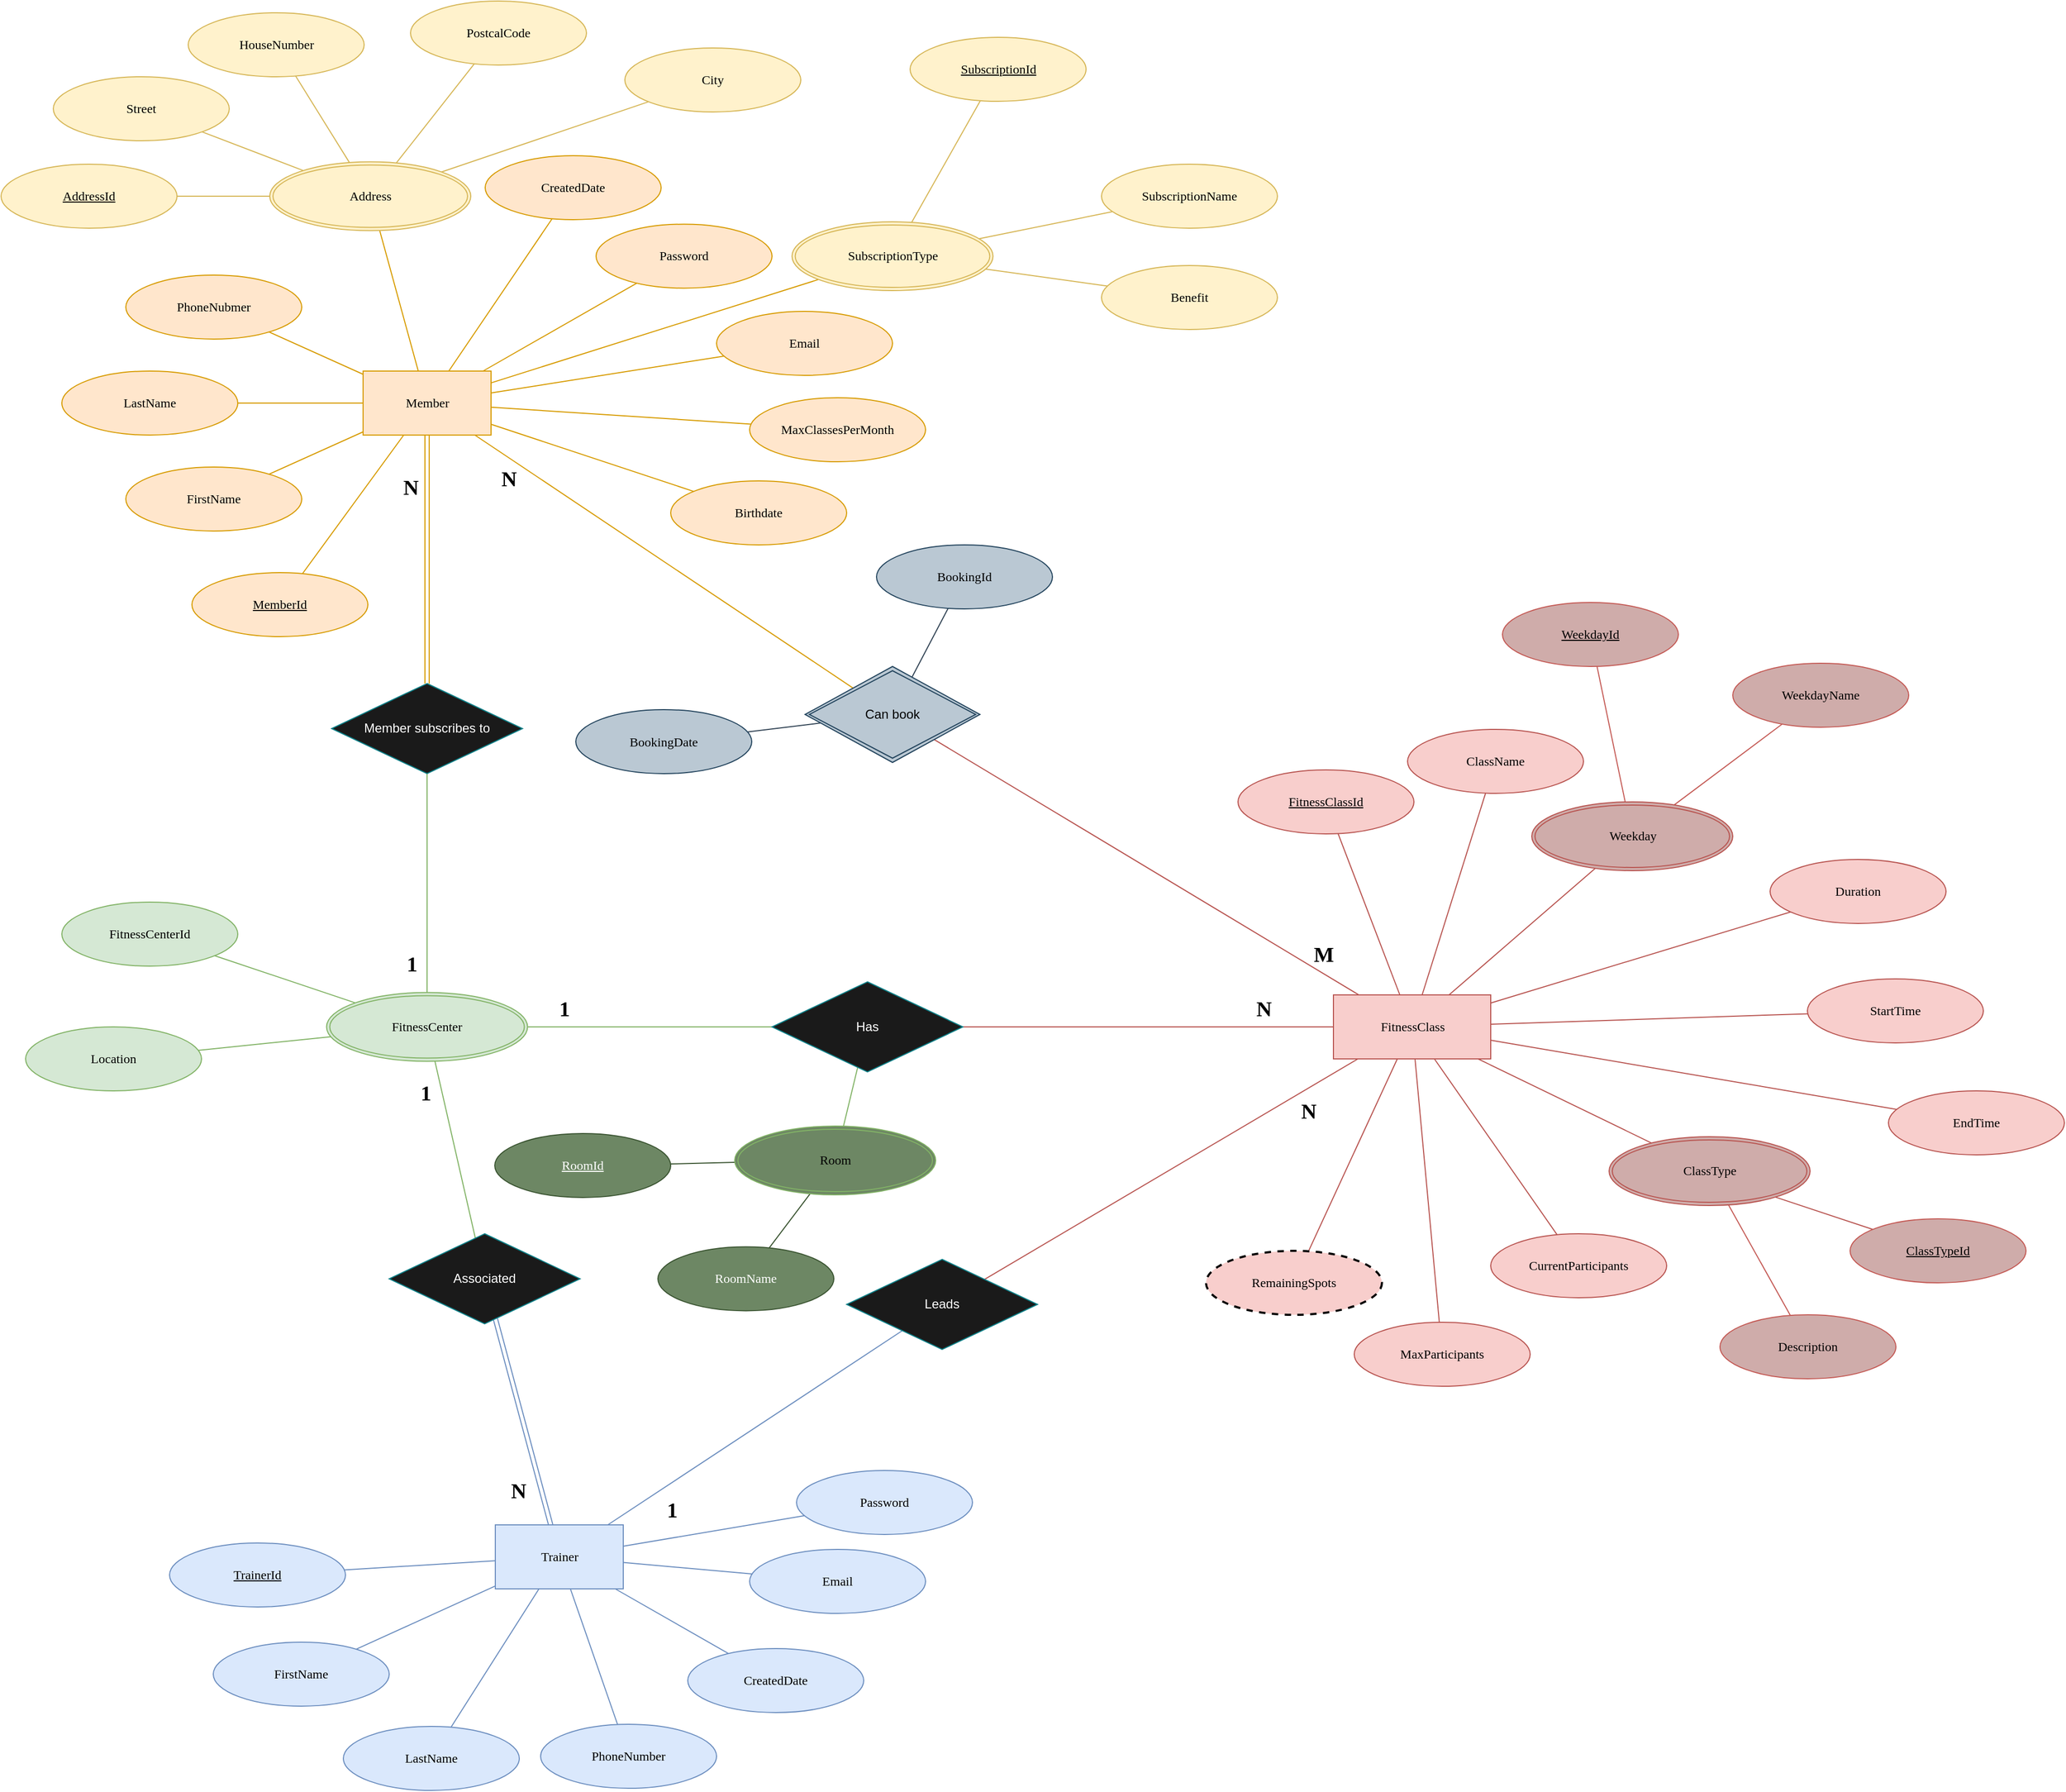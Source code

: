 <mxfile version="24.8.6">
  <diagram id="R2lEEEUBdFMjLlhIrx00" name="Page-1">
    <mxGraphModel dx="1834" dy="1146" grid="0" gridSize="10" guides="1" tooltips="1" connect="1" arrows="1" fold="1" page="0" pageScale="1" pageWidth="850" pageHeight="1100" math="0" shadow="0" extFonts="Permanent Marker^https://fonts.googleapis.com/css?family=Permanent+Marker">
      <root>
        <mxCell id="0" />
        <mxCell id="1" parent="0" />
        <mxCell id="G0pl_QO3Hfvkbfspibtp-177" style="edgeStyle=none;rounded=0;hachureGap=4;orthogonalLoop=1;jettySize=auto;html=1;fontFamily=Verdana;endArrow=none;endFill=0;fillColor=#f8cecc;strokeColor=#b85450;" parent="1" source="G0pl_QO3Hfvkbfspibtp-250" target="G0pl_QO3Hfvkbfspibtp-259" edge="1">
          <mxGeometry relative="1" as="geometry">
            <mxPoint x="794.205" y="553.787" as="sourcePoint" />
            <mxPoint x="1201.2" y="795" as="targetPoint" />
          </mxGeometry>
        </mxCell>
        <mxCell id="G0pl_QO3Hfvkbfspibtp-3" value="Member" style="rounded=0;whiteSpace=wrap;html=1;fillColor=#ffe6cc;strokeColor=#d79b00;fontFamily=Verdana;" parent="1" vertex="1">
          <mxGeometry x="272.5" y="210" width="120" height="60" as="geometry" />
        </mxCell>
        <mxCell id="G0pl_QO3Hfvkbfspibtp-19" style="rounded=0;orthogonalLoop=1;jettySize=auto;html=1;endArrow=none;endFill=0;fillColor=#ffe6cc;strokeColor=#d79b00;fontFamily=Verdana;" parent="1" source="G0pl_QO3Hfvkbfspibtp-4" target="G0pl_QO3Hfvkbfspibtp-3" edge="1">
          <mxGeometry relative="1" as="geometry" />
        </mxCell>
        <mxCell id="G0pl_QO3Hfvkbfspibtp-4" value="PhoneNubmer" style="ellipse;whiteSpace=wrap;html=1;rounded=0;fillColor=#ffe6cc;strokeColor=#d79b00;fontFamily=Verdana;" parent="1" vertex="1">
          <mxGeometry x="50" y="120" width="165" height="60" as="geometry" />
        </mxCell>
        <mxCell id="G0pl_QO3Hfvkbfspibtp-18" style="rounded=0;orthogonalLoop=1;jettySize=auto;html=1;endArrow=none;endFill=0;fillColor=#ffe6cc;strokeColor=#d79b00;fontFamily=Verdana;" parent="1" source="G0pl_QO3Hfvkbfspibtp-5" target="G0pl_QO3Hfvkbfspibtp-3" edge="1">
          <mxGeometry relative="1" as="geometry" />
        </mxCell>
        <mxCell id="G0pl_QO3Hfvkbfspibtp-5" value="&lt;div&gt;Email&lt;/div&gt;" style="ellipse;whiteSpace=wrap;html=1;rounded=0;fillColor=#ffe6cc;strokeColor=#d79b00;fontFamily=Verdana;" parent="1" vertex="1">
          <mxGeometry x="604" y="154" width="165" height="60" as="geometry" />
        </mxCell>
        <mxCell id="G0pl_QO3Hfvkbfspibtp-13" style="rounded=0;orthogonalLoop=1;jettySize=auto;html=1;endArrow=none;endFill=0;fillColor=#ffe6cc;strokeColor=#d79b00;fontFamily=Verdana;" parent="1" source="G0pl_QO3Hfvkbfspibtp-6" target="G0pl_QO3Hfvkbfspibtp-3" edge="1">
          <mxGeometry relative="1" as="geometry" />
        </mxCell>
        <mxCell id="G0pl_QO3Hfvkbfspibtp-6" value="FirstName" style="ellipse;whiteSpace=wrap;html=1;rounded=0;fillColor=#ffe6cc;strokeColor=#d79b00;fontFamily=Verdana;" parent="1" vertex="1">
          <mxGeometry x="50" y="300" width="165" height="60" as="geometry" />
        </mxCell>
        <mxCell id="G0pl_QO3Hfvkbfspibtp-20" style="rounded=0;orthogonalLoop=1;jettySize=auto;html=1;endArrow=none;endFill=0;fillColor=#ffe6cc;strokeColor=#d79b00;fontFamily=Verdana;" parent="1" source="G0pl_QO3Hfvkbfspibtp-7" target="G0pl_QO3Hfvkbfspibtp-3" edge="1">
          <mxGeometry relative="1" as="geometry" />
        </mxCell>
        <mxCell id="G0pl_QO3Hfvkbfspibtp-7" value="LastName" style="ellipse;whiteSpace=wrap;html=1;rounded=0;fillColor=#ffe6cc;strokeColor=#d79b00;fontFamily=Verdana;" parent="1" vertex="1">
          <mxGeometry x="-10" y="210" width="165" height="60" as="geometry" />
        </mxCell>
        <mxCell id="G0pl_QO3Hfvkbfspibtp-15" style="rounded=0;orthogonalLoop=1;jettySize=auto;html=1;endArrow=none;endFill=0;fillColor=#ffe6cc;strokeColor=#d79b00;fontFamily=Verdana;" parent="1" source="G0pl_QO3Hfvkbfspibtp-8" target="G0pl_QO3Hfvkbfspibtp-3" edge="1">
          <mxGeometry relative="1" as="geometry" />
        </mxCell>
        <mxCell id="G0pl_QO3Hfvkbfspibtp-8" value="Birthdate" style="ellipse;whiteSpace=wrap;html=1;rounded=0;fillColor=#ffe6cc;strokeColor=#d79b00;fontFamily=Verdana;" parent="1" vertex="1">
          <mxGeometry x="561" y="313" width="165" height="60" as="geometry" />
        </mxCell>
        <mxCell id="G0pl_QO3Hfvkbfspibtp-16" style="rounded=0;orthogonalLoop=1;jettySize=auto;html=1;endArrow=none;endFill=0;fillColor=#ffe6cc;strokeColor=#d79b00;fontFamily=Verdana;" parent="1" source="G0pl_QO3Hfvkbfspibtp-271" target="G0pl_QO3Hfvkbfspibtp-3" edge="1">
          <mxGeometry relative="1" as="geometry">
            <mxPoint x="288.33" y="75.865" as="sourcePoint" />
          </mxGeometry>
        </mxCell>
        <mxCell id="G0pl_QO3Hfvkbfspibtp-17" style="rounded=0;orthogonalLoop=1;jettySize=auto;html=1;endArrow=none;endFill=0;fillColor=#ffe6cc;strokeColor=#d79b00;fontFamily=Verdana;" parent="1" source="G0pl_QO3Hfvkbfspibtp-10" target="G0pl_QO3Hfvkbfspibtp-3" edge="1">
          <mxGeometry relative="1" as="geometry" />
        </mxCell>
        <mxCell id="G0pl_QO3Hfvkbfspibtp-10" value="CreatedDate" style="ellipse;whiteSpace=wrap;html=1;rounded=0;fillColor=#ffe6cc;strokeColor=#d79b00;fontFamily=Verdana;" parent="1" vertex="1">
          <mxGeometry x="387" y="8" width="165" height="60" as="geometry" />
        </mxCell>
        <mxCell id="G0pl_QO3Hfvkbfspibtp-14" style="rounded=0;orthogonalLoop=1;jettySize=auto;html=1;endArrow=none;endFill=0;fillColor=#ffe6cc;strokeColor=#d79b00;fontFamily=Verdana;" parent="1" source="G0pl_QO3Hfvkbfspibtp-269" target="G0pl_QO3Hfvkbfspibtp-3" edge="1">
          <mxGeometry relative="1" as="geometry">
            <mxPoint x="699.319" y="122.716" as="sourcePoint" />
          </mxGeometry>
        </mxCell>
        <mxCell id="G0pl_QO3Hfvkbfspibtp-22" style="rounded=0;orthogonalLoop=1;jettySize=auto;html=1;endArrow=none;endFill=0;fillColor=#ffe6cc;strokeColor=#d79b00;fontFamily=Verdana;" parent="1" source="G0pl_QO3Hfvkbfspibtp-21" target="G0pl_QO3Hfvkbfspibtp-3" edge="1">
          <mxGeometry relative="1" as="geometry" />
        </mxCell>
        <mxCell id="G0pl_QO3Hfvkbfspibtp-21" value="MemberId" style="ellipse;whiteSpace=wrap;html=1;rounded=0;fillColor=#ffe6cc;strokeColor=#d79b00;fontStyle=4;fontFamily=Verdana;" parent="1" vertex="1">
          <mxGeometry x="112" y="399" width="165" height="60" as="geometry" />
        </mxCell>
        <mxCell id="G0pl_QO3Hfvkbfspibtp-42" style="edgeStyle=orthogonalEdgeStyle;rounded=0;orthogonalLoop=1;jettySize=auto;html=1;endArrow=none;endFill=0;shape=link;fillColor=#ffe6cc;strokeColor=#d79b00;fontFamily=Verdana;" parent="1" source="G0pl_QO3Hfvkbfspibtp-257" target="G0pl_QO3Hfvkbfspibtp-3" edge="1">
          <mxGeometry relative="1" as="geometry">
            <mxPoint x="333.0" y="502" as="sourcePoint" />
          </mxGeometry>
        </mxCell>
        <mxCell id="G0pl_QO3Hfvkbfspibtp-94" style="rounded=0;orthogonalLoop=1;jettySize=auto;html=1;endArrow=none;endFill=0;fillColor=#f8cecc;strokeColor=#b85450;fontFamily=Verdana;" parent="1" source="G0pl_QO3Hfvkbfspibtp-267" target="G0pl_QO3Hfvkbfspibtp-259" edge="1">
          <mxGeometry relative="1" as="geometry">
            <mxPoint x="1425.561" y="667.955" as="sourcePoint" />
            <mxPoint x="1283.743" y="795" as="targetPoint" />
          </mxGeometry>
        </mxCell>
        <mxCell id="G0pl_QO3Hfvkbfspibtp-223" style="edgeStyle=none;rounded=0;orthogonalLoop=1;jettySize=auto;html=1;endArrow=none;endFill=0;fillColor=#f8cecc;strokeColor=#b85450;fontFamily=Verdana;" parent="1" source="G0pl_QO3Hfvkbfspibtp-102" target="G0pl_QO3Hfvkbfspibtp-259" edge="1">
          <mxGeometry relative="1" as="geometry">
            <mxPoint x="1330" y="838.374" as="targetPoint" />
          </mxGeometry>
        </mxCell>
        <mxCell id="G0pl_QO3Hfvkbfspibtp-102" value="EndTime" style="ellipse;whiteSpace=wrap;html=1;rounded=0;fillColor=#f8cecc;strokeColor=#b85450;fontFamily=Verdana;" parent="1" vertex="1">
          <mxGeometry x="1703" y="885" width="165" height="60" as="geometry" />
        </mxCell>
        <mxCell id="G0pl_QO3Hfvkbfspibtp-105" style="rounded=0;orthogonalLoop=1;jettySize=auto;html=1;endArrow=none;endFill=0;fillColor=#f8cecc;strokeColor=#b85450;fontFamily=Verdana;" parent="1" source="G0pl_QO3Hfvkbfspibtp-106" target="G0pl_QO3Hfvkbfspibtp-259" edge="1">
          <mxGeometry relative="1" as="geometry">
            <mxPoint x="1330" y="801.574" as="targetPoint" />
          </mxGeometry>
        </mxCell>
        <mxCell id="G0pl_QO3Hfvkbfspibtp-106" value="Duration" style="ellipse;whiteSpace=wrap;html=1;rounded=0;fillColor=#f8cecc;strokeColor=#b85450;strokeWidth=1;fontFamily=Verdana;" parent="1" vertex="1">
          <mxGeometry x="1592" y="668" width="165" height="60" as="geometry" />
        </mxCell>
        <mxCell id="G0pl_QO3Hfvkbfspibtp-116" value="" style="rounded=0;orthogonalLoop=1;jettySize=auto;html=1;endArrow=none;endFill=0;fillColor=#f8cecc;strokeColor=#C45A55;fontFamily=Verdana;" parent="1" source="G0pl_QO3Hfvkbfspibtp-111" target="G0pl_QO3Hfvkbfspibtp-267" edge="1">
          <mxGeometry relative="1" as="geometry">
            <mxPoint x="1038.996" y="560.522" as="sourcePoint" />
            <mxPoint x="1450.265" y="610.06" as="targetPoint" />
          </mxGeometry>
        </mxCell>
        <mxCell id="G0pl_QO3Hfvkbfspibtp-111" value="WeekdayId" style="ellipse;whiteSpace=wrap;html=1;rounded=0;fillColor=#CFACAA;strokeColor=#C45A55;fontStyle=4;fontFamily=Verdana;" parent="1" vertex="1">
          <mxGeometry x="1341" y="427" width="165" height="60" as="geometry" />
        </mxCell>
        <mxCell id="G0pl_QO3Hfvkbfspibtp-115" value="" style="rounded=0;orthogonalLoop=1;jettySize=auto;html=1;endArrow=none;endFill=0;fillColor=#f8cecc;strokeColor=#C45A55;fontFamily=Verdana;" parent="1" source="G0pl_QO3Hfvkbfspibtp-113" target="G0pl_QO3Hfvkbfspibtp-267" edge="1">
          <mxGeometry relative="1" as="geometry">
            <mxPoint x="1494.192" y="613.504" as="targetPoint" />
          </mxGeometry>
        </mxCell>
        <mxCell id="G0pl_QO3Hfvkbfspibtp-113" value="WeekdayName" style="ellipse;whiteSpace=wrap;html=1;rounded=0;fillColor=#CFACAA;strokeColor=#C45A55;fontFamily=Verdana;" parent="1" vertex="1">
          <mxGeometry x="1557" y="484" width="165" height="60" as="geometry" />
        </mxCell>
        <mxCell id="G0pl_QO3Hfvkbfspibtp-117" value="StartTime" style="ellipse;whiteSpace=wrap;html=1;rounded=0;fillColor=#f8cecc;strokeColor=#b85450;fontFamily=Verdana;" parent="1" vertex="1">
          <mxGeometry x="1627" y="780" width="165" height="60" as="geometry" />
        </mxCell>
        <mxCell id="G0pl_QO3Hfvkbfspibtp-127" style="edgeStyle=orthogonalEdgeStyle;rounded=0;hachureGap=4;orthogonalLoop=1;jettySize=auto;html=1;fontFamily=Verdana;endArrow=none;endFill=0;fillColor=#f8cecc;strokeColor=#b85450;" parent="1" source="G0pl_QO3Hfvkbfspibtp-256" target="G0pl_QO3Hfvkbfspibtp-259" edge="1">
          <mxGeometry relative="1" as="geometry">
            <mxPoint x="806" y="825" as="sourcePoint" />
            <mxPoint x="1171" y="825" as="targetPoint" />
          </mxGeometry>
        </mxCell>
        <mxCell id="G0pl_QO3Hfvkbfspibtp-131" style="rounded=0;hachureGap=4;orthogonalLoop=1;jettySize=auto;html=1;fontFamily=Verdana;endArrow=none;endFill=0;fillColor=#d5e8d4;strokeColor=#82b366;" parent="1" source="G0pl_QO3Hfvkbfspibtp-130" target="G0pl_QO3Hfvkbfspibtp-266" edge="1">
          <mxGeometry relative="1" as="geometry">
            <mxPoint x="258.75" y="800.322" as="targetPoint" />
          </mxGeometry>
        </mxCell>
        <mxCell id="G0pl_QO3Hfvkbfspibtp-130" value="FitnessCenterId" style="ellipse;whiteSpace=wrap;html=1;rounded=0;fillColor=#d5e8d4;strokeColor=#82b366;fontFamily=Verdana;" parent="1" vertex="1">
          <mxGeometry x="-10" y="708" width="165" height="60" as="geometry" />
        </mxCell>
        <mxCell id="G0pl_QO3Hfvkbfspibtp-133" style="edgeStyle=none;rounded=0;hachureGap=4;orthogonalLoop=1;jettySize=auto;html=1;fontFamily=Verdana;endArrow=none;endFill=0;fillColor=#d5e8d4;strokeColor=#82b366;" parent="1" source="G0pl_QO3Hfvkbfspibtp-132" target="G0pl_QO3Hfvkbfspibtp-266" edge="1">
          <mxGeometry relative="1" as="geometry">
            <mxPoint x="258.75" y="832.526" as="targetPoint" />
          </mxGeometry>
        </mxCell>
        <mxCell id="G0pl_QO3Hfvkbfspibtp-132" value="&lt;div&gt;Location&lt;/div&gt;" style="ellipse;whiteSpace=wrap;html=1;rounded=0;fillColor=#d5e8d4;strokeColor=#82b366;fontFamily=Verdana;" parent="1" vertex="1">
          <mxGeometry x="-44" y="825" width="165" height="60" as="geometry" />
        </mxCell>
        <mxCell id="G0pl_QO3Hfvkbfspibtp-136" style="edgeStyle=none;rounded=0;hachureGap=4;orthogonalLoop=1;jettySize=auto;html=1;fontFamily=Verdana;endArrow=none;endFill=0;fillColor=#d5e8d4;strokeColor=#82b366;" parent="1" source="G0pl_QO3Hfvkbfspibtp-273" target="G0pl_QO3Hfvkbfspibtp-256" edge="1">
          <mxGeometry relative="1" as="geometry">
            <mxPoint x="199.13" y="960.732" as="sourcePoint" />
            <mxPoint x="293.75" y="855" as="targetPoint" />
          </mxGeometry>
        </mxCell>
        <mxCell id="G0pl_QO3Hfvkbfspibtp-139" value="" style="edgeStyle=none;rounded=0;orthogonalLoop=1;jettySize=auto;html=1;endArrow=none;endFill=0;fillColor=#f8cecc;strokeColor=#b85450;fontFamily=Verdana;" parent="1" source="G0pl_QO3Hfvkbfspibtp-117" target="G0pl_QO3Hfvkbfspibtp-259" edge="1">
          <mxGeometry relative="1" as="geometry">
            <mxPoint x="1728" y="787.5" as="sourcePoint" />
            <mxPoint x="1330" y="822.402" as="targetPoint" />
          </mxGeometry>
        </mxCell>
        <mxCell id="G0pl_QO3Hfvkbfspibtp-141" value="1" style="text;html=1;align=center;verticalAlign=middle;resizable=0;points=[];autosize=1;strokeColor=none;fillColor=none;fontFamily=Verdana;fontSize=20;textShadow=0;fontStyle=1" parent="1" vertex="1">
          <mxGeometry x="445" y="788.5" width="31" height="36" as="geometry" />
        </mxCell>
        <mxCell id="G0pl_QO3Hfvkbfspibtp-142" value="N" style="text;html=1;align=center;verticalAlign=middle;resizable=0;points=[];autosize=1;strokeColor=none;fillColor=none;fontFamily=Verdana;fontSize=20;textShadow=0;fontStyle=1" parent="1" vertex="1">
          <mxGeometry x="1100" y="788.5" width="33" height="36" as="geometry" />
        </mxCell>
        <mxCell id="G0pl_QO3Hfvkbfspibtp-144" style="edgeStyle=none;rounded=0;hachureGap=4;orthogonalLoop=1;jettySize=auto;html=1;fontFamily=Verdana;endArrow=none;endFill=0;fillColor=#f8cecc;strokeColor=#b85450;" parent="1" source="G0pl_QO3Hfvkbfspibtp-268" target="G0pl_QO3Hfvkbfspibtp-259" edge="1">
          <mxGeometry relative="1" as="geometry">
            <mxPoint x="1483.976" y="939.238" as="sourcePoint" />
            <mxPoint x="1311.583" y="855" as="targetPoint" />
          </mxGeometry>
        </mxCell>
        <mxCell id="G0pl_QO3Hfvkbfspibtp-146" style="edgeStyle=none;rounded=0;hachureGap=4;orthogonalLoop=1;jettySize=auto;html=1;fontFamily=Verdana;endArrow=none;endFill=0;fillColor=#f8cecc;strokeColor=#b85450;" parent="1" source="G0pl_QO3Hfvkbfspibtp-145" edge="1">
          <mxGeometry relative="1" as="geometry">
            <mxPoint x="1593.829" y="983.566" as="targetPoint" />
          </mxGeometry>
        </mxCell>
        <mxCell id="G0pl_QO3Hfvkbfspibtp-147" value="Description" style="ellipse;whiteSpace=wrap;html=1;rounded=0;fillColor=#CFACAA;strokeColor=#C45A55;fontFamily=Verdana;" parent="1" vertex="1">
          <mxGeometry x="1545" y="1095" width="165" height="60" as="geometry" />
        </mxCell>
        <mxCell id="G0pl_QO3Hfvkbfspibtp-149" value="" style="edgeStyle=none;rounded=0;hachureGap=4;orthogonalLoop=1;jettySize=auto;html=1;fontFamily=Verdana;endArrow=none;endFill=0;fillColor=#f8cecc;strokeColor=#C45A55;" parent="1" source="G0pl_QO3Hfvkbfspibtp-147" target="G0pl_QO3Hfvkbfspibtp-268" edge="1">
          <mxGeometry relative="1" as="geometry">
            <mxPoint x="1302" y="1120.5" as="sourcePoint" />
            <mxPoint x="1549.808" y="992.832" as="targetPoint" />
          </mxGeometry>
        </mxCell>
        <mxCell id="G0pl_QO3Hfvkbfspibtp-145" value="ClassTypeId" style="ellipse;whiteSpace=wrap;html=1;rounded=0;fillColor=#CFACAA;strokeColor=#C45A55;fontStyle=4;fontFamily=Verdana;" parent="1" vertex="1">
          <mxGeometry x="1667" y="1005" width="165" height="60" as="geometry" />
        </mxCell>
        <mxCell id="G0pl_QO3Hfvkbfspibtp-151" style="edgeStyle=none;rounded=0;hachureGap=4;orthogonalLoop=1;jettySize=auto;html=1;fontFamily=Verdana;endArrow=none;endFill=0;fillColor=#f8cecc;strokeColor=#b85450;" parent="1" source="G0pl_QO3Hfvkbfspibtp-150" target="G0pl_QO3Hfvkbfspibtp-259" edge="1">
          <mxGeometry relative="1" as="geometry">
            <mxPoint x="1272.196" y="855" as="targetPoint" />
          </mxGeometry>
        </mxCell>
        <mxCell id="G0pl_QO3Hfvkbfspibtp-150" value="CurrentParticipants" style="ellipse;whiteSpace=wrap;html=1;rounded=0;fillColor=#f8cecc;strokeColor=#b85450;strokeWidth=1;fontFamily=Verdana;" parent="1" vertex="1">
          <mxGeometry x="1330" y="1019" width="165" height="60" as="geometry" />
        </mxCell>
        <mxCell id="G0pl_QO3Hfvkbfspibtp-152" style="edgeStyle=none;rounded=0;hachureGap=4;orthogonalLoop=1;jettySize=auto;html=1;exitX=0.5;exitY=1;exitDx=0;exitDy=0;fontFamily=Verdana;" parent="1" source="G0pl_QO3Hfvkbfspibtp-150" target="G0pl_QO3Hfvkbfspibtp-150" edge="1">
          <mxGeometry relative="1" as="geometry" />
        </mxCell>
        <mxCell id="G0pl_QO3Hfvkbfspibtp-153" style="edgeStyle=none;rounded=0;hachureGap=4;orthogonalLoop=1;jettySize=auto;html=1;exitX=0.5;exitY=1;exitDx=0;exitDy=0;fontFamily=Verdana;" parent="1" edge="1">
          <mxGeometry relative="1" as="geometry">
            <mxPoint x="1148" y="1046.5" as="sourcePoint" />
            <mxPoint x="1148" y="1046.5" as="targetPoint" />
          </mxGeometry>
        </mxCell>
        <mxCell id="G0pl_QO3Hfvkbfspibtp-175" style="edgeStyle=none;rounded=0;hachureGap=4;orthogonalLoop=1;jettySize=auto;html=1;fontFamily=Verdana;endArrow=none;endFill=0;fillColor=#d5e8d4;strokeColor=#82b366;" parent="1" source="G0pl_QO3Hfvkbfspibtp-254" target="G0pl_QO3Hfvkbfspibtp-266" edge="1">
          <mxGeometry relative="1" as="geometry">
            <mxPoint x="379.557" y="1030.34" as="sourcePoint" />
            <mxPoint x="339.357" y="855" as="targetPoint" />
          </mxGeometry>
        </mxCell>
        <mxCell id="G0pl_QO3Hfvkbfspibtp-176" style="edgeStyle=none;rounded=0;hachureGap=4;orthogonalLoop=1;jettySize=auto;html=1;fontFamily=Verdana;endArrow=none;endFill=0;fillColor=#f8cecc;strokeColor=#b85450;" parent="1" source="G0pl_QO3Hfvkbfspibtp-253" target="G0pl_QO3Hfvkbfspibtp-259" edge="1">
          <mxGeometry relative="1" as="geometry">
            <mxPoint x="859.633" y="1064.429" as="sourcePoint" />
            <mxPoint x="1200.356" y="855" as="targetPoint" />
          </mxGeometry>
        </mxCell>
        <mxCell id="G0pl_QO3Hfvkbfspibtp-156" value="Trainer" style="rounded=0;whiteSpace=wrap;html=1;fillColor=#dae8fc;strokeColor=#6c8ebf;fontFamily=Verdana;" parent="1" vertex="1">
          <mxGeometry x="396.5" y="1292" width="120" height="60" as="geometry" />
        </mxCell>
        <mxCell id="G0pl_QO3Hfvkbfspibtp-157" style="rounded=0;orthogonalLoop=1;jettySize=auto;html=1;endArrow=none;endFill=0;fillColor=#dae8fc;strokeColor=#6c8ebf;fontFamily=Verdana;" parent="1" source="G0pl_QO3Hfvkbfspibtp-158" target="G0pl_QO3Hfvkbfspibtp-156" edge="1">
          <mxGeometry relative="1" as="geometry" />
        </mxCell>
        <mxCell id="G0pl_QO3Hfvkbfspibtp-158" value="PhoneNumber" style="ellipse;whiteSpace=wrap;html=1;rounded=0;fillColor=#dae8fc;strokeColor=#6c8ebf;fontFamily=Verdana;" parent="1" vertex="1">
          <mxGeometry x="439" y="1479" width="165" height="60" as="geometry" />
        </mxCell>
        <mxCell id="G0pl_QO3Hfvkbfspibtp-159" style="rounded=0;orthogonalLoop=1;jettySize=auto;html=1;endArrow=none;endFill=0;fillColor=#dae8fc;strokeColor=#6c8ebf;fontFamily=Verdana;" parent="1" source="G0pl_QO3Hfvkbfspibtp-160" target="G0pl_QO3Hfvkbfspibtp-156" edge="1">
          <mxGeometry relative="1" as="geometry" />
        </mxCell>
        <mxCell id="G0pl_QO3Hfvkbfspibtp-160" value="&lt;div&gt;Email&lt;/div&gt;" style="ellipse;whiteSpace=wrap;html=1;rounded=0;fillColor=#dae8fc;strokeColor=#6c8ebf;fontFamily=Verdana;" parent="1" vertex="1">
          <mxGeometry x="635" y="1315" width="165" height="60" as="geometry" />
        </mxCell>
        <mxCell id="G0pl_QO3Hfvkbfspibtp-161" style="rounded=0;orthogonalLoop=1;jettySize=auto;html=1;endArrow=none;endFill=0;fillColor=#dae8fc;strokeColor=#6c8ebf;fontFamily=Verdana;" parent="1" source="G0pl_QO3Hfvkbfspibtp-162" target="G0pl_QO3Hfvkbfspibtp-156" edge="1">
          <mxGeometry relative="1" as="geometry" />
        </mxCell>
        <mxCell id="G0pl_QO3Hfvkbfspibtp-162" value="FirstName" style="ellipse;whiteSpace=wrap;html=1;rounded=0;fillColor=#dae8fc;strokeColor=#6c8ebf;fontFamily=Verdana;" parent="1" vertex="1">
          <mxGeometry x="132" y="1402" width="165" height="60" as="geometry" />
        </mxCell>
        <mxCell id="G0pl_QO3Hfvkbfspibtp-163" style="rounded=0;orthogonalLoop=1;jettySize=auto;html=1;endArrow=none;endFill=0;fillColor=#dae8fc;strokeColor=#6c8ebf;fontFamily=Verdana;" parent="1" source="G0pl_QO3Hfvkbfspibtp-164" target="G0pl_QO3Hfvkbfspibtp-156" edge="1">
          <mxGeometry relative="1" as="geometry" />
        </mxCell>
        <mxCell id="G0pl_QO3Hfvkbfspibtp-164" value="LastName" style="ellipse;whiteSpace=wrap;html=1;rounded=0;fillColor=#dae8fc;strokeColor=#6c8ebf;fontFamily=Verdana;" parent="1" vertex="1">
          <mxGeometry x="254" y="1481" width="165" height="60" as="geometry" />
        </mxCell>
        <mxCell id="G0pl_QO3Hfvkbfspibtp-169" style="rounded=0;orthogonalLoop=1;jettySize=auto;html=1;endArrow=none;endFill=0;fillColor=#dae8fc;strokeColor=#6c8ebf;fontFamily=Verdana;" parent="1" source="G0pl_QO3Hfvkbfspibtp-170" target="G0pl_QO3Hfvkbfspibtp-156" edge="1">
          <mxGeometry relative="1" as="geometry" />
        </mxCell>
        <mxCell id="G0pl_QO3Hfvkbfspibtp-170" value="CreatedDate" style="ellipse;whiteSpace=wrap;html=1;rounded=0;fillColor=#dae8fc;strokeColor=#6c8ebf;strokeWidth=1;fontFamily=Verdana;" parent="1" vertex="1">
          <mxGeometry x="577" y="1408" width="165" height="60" as="geometry" />
        </mxCell>
        <mxCell id="G0pl_QO3Hfvkbfspibtp-173" style="rounded=0;orthogonalLoop=1;jettySize=auto;html=1;endArrow=none;endFill=0;fillColor=#dae8fc;strokeColor=#6c8ebf;fontFamily=Verdana;" parent="1" source="G0pl_QO3Hfvkbfspibtp-174" target="G0pl_QO3Hfvkbfspibtp-156" edge="1">
          <mxGeometry relative="1" as="geometry" />
        </mxCell>
        <mxCell id="G0pl_QO3Hfvkbfspibtp-174" value="TrainerId" style="ellipse;whiteSpace=wrap;html=1;rounded=0;fillColor=#dae8fc;strokeColor=#6c8ebf;fontStyle=4;fontFamily=Verdana;" parent="1" vertex="1">
          <mxGeometry x="91" y="1309" width="165" height="60" as="geometry" />
        </mxCell>
        <mxCell id="G0pl_QO3Hfvkbfspibtp-178" value="1" style="text;html=1;align=center;verticalAlign=middle;resizable=0;points=[];autosize=1;strokeColor=none;fillColor=none;fontFamily=Verdana;fontSize=20;textShadow=0;fontStyle=1" parent="1" vertex="1">
          <mxGeometry x="302" y="746.75" width="31" height="36" as="geometry" />
        </mxCell>
        <mxCell id="G0pl_QO3Hfvkbfspibtp-179" value="N" style="text;html=1;align=center;verticalAlign=middle;resizable=0;points=[];autosize=1;strokeColor=none;fillColor=none;fontFamily=Verdana;fontSize=20;textShadow=0;fontStyle=1" parent="1" vertex="1">
          <mxGeometry x="300" y="300" width="33" height="36" as="geometry" />
        </mxCell>
        <mxCell id="G0pl_QO3Hfvkbfspibtp-180" value="1" style="text;html=1;align=center;verticalAlign=middle;resizable=0;points=[];autosize=1;strokeColor=none;fillColor=none;fontFamily=Verdana;fontSize=20;textShadow=0;fontStyle=1" parent="1" vertex="1">
          <mxGeometry x="315" y="868" width="31" height="36" as="geometry" />
        </mxCell>
        <mxCell id="G0pl_QO3Hfvkbfspibtp-181" value="N" style="text;html=1;align=center;verticalAlign=middle;resizable=0;points=[];autosize=1;strokeColor=none;fillColor=none;fontFamily=Verdana;fontSize=20;textShadow=0;fontStyle=1" parent="1" vertex="1">
          <mxGeometry x="401" y="1241" width="33" height="36" as="geometry" />
        </mxCell>
        <mxCell id="G0pl_QO3Hfvkbfspibtp-182" value="1" style="text;html=1;align=center;verticalAlign=middle;resizable=0;points=[];autosize=1;strokeColor=none;fillColor=none;fontFamily=Verdana;fontSize=20;textShadow=0;fontStyle=1" parent="1" vertex="1">
          <mxGeometry x="546" y="1259" width="31" height="36" as="geometry" />
        </mxCell>
        <mxCell id="G0pl_QO3Hfvkbfspibtp-183" value="N" style="text;html=1;align=center;verticalAlign=middle;resizable=0;points=[];autosize=1;strokeColor=none;fillColor=none;fontFamily=Verdana;fontSize=20;textShadow=0;fontStyle=1" parent="1" vertex="1">
          <mxGeometry x="1142" y="885" width="33" height="36" as="geometry" />
        </mxCell>
        <mxCell id="G0pl_QO3Hfvkbfspibtp-184" value="N" style="text;html=1;align=center;verticalAlign=middle;resizable=0;points=[];autosize=1;strokeColor=none;fillColor=none;fontFamily=Verdana;fontSize=20;textShadow=0;fontStyle=1" parent="1" vertex="1">
          <mxGeometry x="392" y="292" width="33" height="36" as="geometry" />
        </mxCell>
        <mxCell id="G0pl_QO3Hfvkbfspibtp-185" value="M" style="text;html=1;align=center;verticalAlign=middle;resizable=0;points=[];autosize=1;strokeColor=none;fillColor=none;fontFamily=Verdana;fontSize=20;textShadow=0;fontStyle=1" parent="1" vertex="1">
          <mxGeometry x="1155" y="738" width="35" height="36" as="geometry" />
        </mxCell>
        <mxCell id="G0pl_QO3Hfvkbfspibtp-189" style="edgeStyle=none;rounded=0;hachureGap=4;orthogonalLoop=1;jettySize=auto;html=1;fontFamily=Verdana;endArrow=none;endFill=0;fillColor=#fff2cc;strokeColor=#d6b656;" parent="1" source="G0pl_QO3Hfvkbfspibtp-186" target="G0pl_QO3Hfvkbfspibtp-269" edge="1">
          <mxGeometry relative="1" as="geometry">
            <mxPoint x="779.15" y="73.695" as="targetPoint" />
          </mxGeometry>
        </mxCell>
        <mxCell id="G0pl_QO3Hfvkbfspibtp-186" value="SubscriptionId" style="ellipse;whiteSpace=wrap;html=1;rounded=0;fillColor=#fff2cc;strokeColor=#d6b656;fontStyle=4;fontFamily=Verdana;" parent="1" vertex="1">
          <mxGeometry x="785.5" y="-103" width="165" height="60" as="geometry" />
        </mxCell>
        <mxCell id="G0pl_QO3Hfvkbfspibtp-188" style="edgeStyle=none;rounded=0;hachureGap=4;orthogonalLoop=1;jettySize=auto;html=1;fontFamily=Verdana;endArrow=none;endFill=0;fillColor=#fff2cc;strokeColor=#d6b656;" parent="1" source="G0pl_QO3Hfvkbfspibtp-187" target="G0pl_QO3Hfvkbfspibtp-269" edge="1">
          <mxGeometry relative="1" as="geometry">
            <mxPoint x="833.846" y="88.581" as="targetPoint" />
          </mxGeometry>
        </mxCell>
        <mxCell id="G0pl_QO3Hfvkbfspibtp-187" value="SubscriptionName" style="ellipse;whiteSpace=wrap;html=1;rounded=0;fillColor=#fff2cc;strokeColor=#d6b656;fontFamily=Verdana;" parent="1" vertex="1">
          <mxGeometry x="965" y="16" width="165" height="60" as="geometry" />
        </mxCell>
        <mxCell id="G0pl_QO3Hfvkbfspibtp-191" style="edgeStyle=none;rounded=0;hachureGap=4;orthogonalLoop=1;jettySize=auto;html=1;fontFamily=Verdana;endArrow=none;endFill=0;fillColor=#ffe6cc;strokeColor=#d79b00;" parent="1" source="G0pl_QO3Hfvkbfspibtp-190" target="G0pl_QO3Hfvkbfspibtp-3" edge="1">
          <mxGeometry relative="1" as="geometry" />
        </mxCell>
        <mxCell id="G0pl_QO3Hfvkbfspibtp-190" value="MaxClassesPerMonth" style="ellipse;whiteSpace=wrap;html=1;rounded=0;fillColor=#ffe6cc;strokeColor=#d79b00;strokeWidth=1;fontFamily=Verdana;" parent="1" vertex="1">
          <mxGeometry x="635" y="235" width="165" height="60" as="geometry" />
        </mxCell>
        <mxCell id="G0pl_QO3Hfvkbfspibtp-195" value="" style="edgeStyle=none;rounded=0;hachureGap=4;orthogonalLoop=1;jettySize=auto;html=1;fontFamily=Verdana;endArrow=none;endFill=0;shape=link;fillColor=#dae8fc;strokeColor=#6c8ebf;" parent="1" source="G0pl_QO3Hfvkbfspibtp-156" target="G0pl_QO3Hfvkbfspibtp-254" edge="1">
          <mxGeometry relative="1" as="geometry">
            <mxPoint x="402" y="1123" as="sourcePoint" />
            <mxPoint x="396.597" y="1098.884" as="targetPoint" />
          </mxGeometry>
        </mxCell>
        <mxCell id="G0pl_QO3Hfvkbfspibtp-197" value="" style="edgeStyle=orthogonalEdgeStyle;rounded=0;orthogonalLoop=1;jettySize=auto;html=1;endArrow=none;endFill=0;fillColor=#d5e8d4;strokeColor=#82b366;fontFamily=Verdana;" parent="1" source="G0pl_QO3Hfvkbfspibtp-266" target="G0pl_QO3Hfvkbfspibtp-257" edge="1">
          <mxGeometry relative="1" as="geometry">
            <mxPoint x="332.6" y="795" as="sourcePoint" />
            <mxPoint x="333.0" y="582" as="targetPoint" />
          </mxGeometry>
        </mxCell>
        <mxCell id="G0pl_QO3Hfvkbfspibtp-199" value="" style="edgeStyle=orthogonalEdgeStyle;rounded=0;hachureGap=4;orthogonalLoop=1;jettySize=auto;html=1;fontFamily=Verdana;endArrow=none;endFill=0;fillColor=#d5e8d4;strokeColor=#82b366;" parent="1" source="G0pl_QO3Hfvkbfspibtp-266" target="G0pl_QO3Hfvkbfspibtp-256" edge="1">
          <mxGeometry relative="1" as="geometry">
            <mxPoint x="406.25" y="825" as="sourcePoint" />
            <mxPoint x="687" y="825" as="targetPoint" />
          </mxGeometry>
        </mxCell>
        <mxCell id="G0pl_QO3Hfvkbfspibtp-202" value="" style="edgeStyle=none;rounded=0;hachureGap=4;orthogonalLoop=1;jettySize=auto;html=1;fontFamily=Verdana;endArrow=none;endFill=0;fillColor=#dae8fc;strokeColor=#6c8ebf;" parent="1" source="G0pl_QO3Hfvkbfspibtp-156" target="G0pl_QO3Hfvkbfspibtp-253" edge="1">
          <mxGeometry relative="1" as="geometry">
            <mxPoint x="458" y="1123" as="sourcePoint" />
            <mxPoint x="798.045" y="1103.026" as="targetPoint" />
          </mxGeometry>
        </mxCell>
        <mxCell id="G0pl_QO3Hfvkbfspibtp-216" style="edgeStyle=none;rounded=0;orthogonalLoop=1;jettySize=auto;html=1;endArrow=none;endFill=0;fillColor=#fff2cc;strokeColor=#d6b656;fontFamily=Verdana;" parent="1" source="G0pl_QO3Hfvkbfspibtp-203" target="G0pl_QO3Hfvkbfspibtp-271" edge="1">
          <mxGeometry relative="1" as="geometry">
            <mxPoint x="223.432" y="24.335" as="targetPoint" />
          </mxGeometry>
        </mxCell>
        <mxCell id="G0pl_QO3Hfvkbfspibtp-203" value="Street" style="ellipse;whiteSpace=wrap;html=1;rounded=0;fillColor=#fff2cc;strokeColor=#d6b656;fontStyle=0;fontFamily=Verdana;" parent="1" vertex="1">
          <mxGeometry x="-18" y="-66" width="165" height="60" as="geometry" />
        </mxCell>
        <mxCell id="G0pl_QO3Hfvkbfspibtp-213" style="edgeStyle=none;rounded=0;orthogonalLoop=1;jettySize=auto;html=1;endArrow=none;endFill=0;fillColor=#fff2cc;strokeColor=#d6b656;fontFamily=Verdana;" parent="1" source="G0pl_QO3Hfvkbfspibtp-204" target="G0pl_QO3Hfvkbfspibtp-271" edge="1">
          <mxGeometry relative="1" as="geometry">
            <mxPoint x="262.167" y="16.75" as="targetPoint" />
          </mxGeometry>
        </mxCell>
        <mxCell id="G0pl_QO3Hfvkbfspibtp-204" value="HouseNumber" style="ellipse;whiteSpace=wrap;html=1;rounded=0;fillColor=#fff2cc;strokeColor=#d6b656;fontStyle=0;fontFamily=Verdana;" parent="1" vertex="1">
          <mxGeometry x="108.5" y="-126" width="165" height="60" as="geometry" />
        </mxCell>
        <mxCell id="G0pl_QO3Hfvkbfspibtp-214" style="edgeStyle=none;rounded=0;orthogonalLoop=1;jettySize=auto;html=1;endArrow=none;endFill=0;fillColor=#fff2cc;strokeColor=#d6b656;fontFamily=Verdana;" parent="1" source="G0pl_QO3Hfvkbfspibtp-205" target="G0pl_QO3Hfvkbfspibtp-271" edge="1">
          <mxGeometry relative="1" as="geometry">
            <mxPoint x="302.953" y="17.132" as="targetPoint" />
          </mxGeometry>
        </mxCell>
        <mxCell id="G0pl_QO3Hfvkbfspibtp-205" value="PostcalCode" style="ellipse;whiteSpace=wrap;html=1;rounded=0;fillColor=#fff2cc;strokeColor=#d6b656;fontStyle=0;fontFamily=Verdana;" parent="1" vertex="1">
          <mxGeometry x="317" y="-137" width="165" height="60" as="geometry" />
        </mxCell>
        <mxCell id="G0pl_QO3Hfvkbfspibtp-215" style="edgeStyle=none;rounded=0;orthogonalLoop=1;jettySize=auto;html=1;endArrow=none;endFill=0;fillColor=#fff2cc;strokeColor=#d6b656;fontFamily=Verdana;" parent="1" source="G0pl_QO3Hfvkbfspibtp-206" target="G0pl_QO3Hfvkbfspibtp-271" edge="1">
          <mxGeometry relative="1" as="geometry">
            <mxPoint x="340.71" y="25.491" as="targetPoint" />
          </mxGeometry>
        </mxCell>
        <mxCell id="G0pl_QO3Hfvkbfspibtp-206" value="City" style="ellipse;whiteSpace=wrap;html=1;rounded=0;fillColor=#fff2cc;strokeColor=#d6b656;fontStyle=0;fontFamily=Verdana;" parent="1" vertex="1">
          <mxGeometry x="518" y="-93" width="165" height="60" as="geometry" />
        </mxCell>
        <mxCell id="G0pl_QO3Hfvkbfspibtp-219" style="edgeStyle=none;rounded=0;orthogonalLoop=1;jettySize=auto;html=1;endArrow=none;endFill=0;fillColor=#6d8764;strokeColor=#3A5431;fontFamily=Verdana;" parent="1" source="G0pl_QO3Hfvkbfspibtp-217" target="G0pl_QO3Hfvkbfspibtp-273" edge="1">
          <mxGeometry relative="1" as="geometry">
            <mxPoint x="139.984" y="1016.725" as="targetPoint" />
          </mxGeometry>
        </mxCell>
        <mxCell id="G0pl_QO3Hfvkbfspibtp-217" value="RoomName" style="ellipse;whiteSpace=wrap;html=1;rounded=0;fillColor=#6d8764;strokeColor=#3A5431;fontColor=#ffffff;fontFamily=Verdana;" parent="1" vertex="1">
          <mxGeometry x="549" y="1031.25" width="165" height="60" as="geometry" />
        </mxCell>
        <mxCell id="G0pl_QO3Hfvkbfspibtp-220" style="edgeStyle=none;rounded=0;orthogonalLoop=1;jettySize=auto;html=1;endArrow=none;endFill=0;fillColor=#6d8764;strokeColor=#3A5431;fontFamily=Verdana;" parent="1" source="G0pl_QO3Hfvkbfspibtp-218" target="G0pl_QO3Hfvkbfspibtp-273" edge="1">
          <mxGeometry relative="1" as="geometry">
            <mxPoint x="90.183" y="994.063" as="targetPoint" />
          </mxGeometry>
        </mxCell>
        <mxCell id="G0pl_QO3Hfvkbfspibtp-218" value="RoomId" style="ellipse;whiteSpace=wrap;html=1;rounded=0;fillColor=#6d8764;strokeColor=#3A5431;fontColor=#ffffff;fontStyle=4;fontFamily=Verdana;" parent="1" vertex="1">
          <mxGeometry x="396" y="925" width="165" height="60" as="geometry" />
        </mxCell>
        <mxCell id="G0pl_QO3Hfvkbfspibtp-222" style="edgeStyle=none;rounded=0;orthogonalLoop=1;jettySize=auto;html=1;endArrow=none;endFill=0;fillColor=#f8cecc;strokeColor=#b85450;fontFamily=Verdana;" parent="1" source="G0pl_QO3Hfvkbfspibtp-221" target="G0pl_QO3Hfvkbfspibtp-259" edge="1">
          <mxGeometry relative="1" as="geometry">
            <mxPoint x="1249.73" y="795" as="targetPoint" />
          </mxGeometry>
        </mxCell>
        <mxCell id="G0pl_QO3Hfvkbfspibtp-221" value="FitnessClassId" style="ellipse;whiteSpace=wrap;html=1;rounded=0;fillColor=#f8cecc;strokeColor=#b85450;fontStyle=4;fontFamily=Verdana;" parent="1" vertex="1">
          <mxGeometry x="1093" y="584" width="165" height="60" as="geometry" />
        </mxCell>
        <mxCell id="G0pl_QO3Hfvkbfspibtp-227" value="" style="edgeStyle=none;rounded=0;hachureGap=4;orthogonalLoop=1;jettySize=auto;html=1;fontFamily=Verdana;endArrow=none;endFill=0;fillColor=#ffe6cc;strokeColor=#d79b00;" parent="1" source="G0pl_QO3Hfvkbfspibtp-3" target="G0pl_QO3Hfvkbfspibtp-250" edge="1">
          <mxGeometry relative="1" as="geometry">
            <mxPoint x="364" y="270" as="sourcePoint" />
            <mxPoint x="727" y="511" as="targetPoint" />
          </mxGeometry>
        </mxCell>
        <mxCell id="G0pl_QO3Hfvkbfspibtp-233" style="edgeStyle=none;rounded=0;orthogonalLoop=1;jettySize=auto;html=1;endArrow=none;endFill=0;fillColor=#fff2cc;strokeColor=#d6b656;fontFamily=Verdana;" parent="1" source="G0pl_QO3Hfvkbfspibtp-232" target="G0pl_QO3Hfvkbfspibtp-269" edge="1">
          <mxGeometry relative="1" as="geometry">
            <mxPoint x="838.989" y="113.296" as="targetPoint" />
          </mxGeometry>
        </mxCell>
        <mxCell id="G0pl_QO3Hfvkbfspibtp-232" value="Benefit" style="ellipse;whiteSpace=wrap;html=1;rounded=0;fillColor=#fff2cc;strokeColor=#d6b656;fontFamily=Verdana;" parent="1" vertex="1">
          <mxGeometry x="965" y="111" width="165" height="60" as="geometry" />
        </mxCell>
        <mxCell id="G0pl_QO3Hfvkbfspibtp-235" style="edgeStyle=none;rounded=0;orthogonalLoop=1;jettySize=auto;html=1;endArrow=none;endFill=0;fillColor=#f8cecc;strokeColor=#b85450;fontFamily=Verdana;" parent="1" source="G0pl_QO3Hfvkbfspibtp-234" target="G0pl_QO3Hfvkbfspibtp-259" edge="1">
          <mxGeometry relative="1" as="geometry">
            <mxPoint x="1253.822" y="855" as="targetPoint" />
          </mxGeometry>
        </mxCell>
        <mxCell id="G0pl_QO3Hfvkbfspibtp-234" value="MaxParticipants" style="ellipse;whiteSpace=wrap;html=1;rounded=0;fillColor=#f8cecc;strokeColor=#b85450;strokeWidth=1;fontFamily=Verdana;" parent="1" vertex="1">
          <mxGeometry x="1202" y="1102" width="165" height="60" as="geometry" />
        </mxCell>
        <mxCell id="G0pl_QO3Hfvkbfspibtp-237" style="edgeStyle=none;rounded=0;orthogonalLoop=1;jettySize=auto;html=1;endArrow=none;endFill=0;fillColor=#f8cecc;strokeColor=#b85450;fontFamily=Verdana;" parent="1" source="G0pl_QO3Hfvkbfspibtp-236" target="G0pl_QO3Hfvkbfspibtp-259" edge="1">
          <mxGeometry relative="1" as="geometry">
            <mxPoint x="1237.375" y="855" as="targetPoint" />
          </mxGeometry>
        </mxCell>
        <mxCell id="G0pl_QO3Hfvkbfspibtp-236" value="RemainingSpots" style="ellipse;whiteSpace=wrap;html=1;rounded=0;fillColor=#f8cecc;strokeColor=#000000;strokeWidth=2;dashed=1;fontFamily=Verdana;" parent="1" vertex="1">
          <mxGeometry x="1063" y="1035" width="165" height="60" as="geometry" />
        </mxCell>
        <mxCell id="G0pl_QO3Hfvkbfspibtp-247" style="rounded=0;orthogonalLoop=1;jettySize=auto;html=1;strokeColor=#314354;fontColor=#1A1A1A;fillColor=#647687;endArrow=none;endFill=0;fontFamily=Verdana;" parent="1" source="G0pl_QO3Hfvkbfspibtp-244" target="G0pl_QO3Hfvkbfspibtp-250" edge="1">
          <mxGeometry relative="1" as="geometry">
            <mxPoint x="791.347" y="510.219" as="targetPoint" />
          </mxGeometry>
        </mxCell>
        <mxCell id="G0pl_QO3Hfvkbfspibtp-244" value="BookingId" style="ellipse;whiteSpace=wrap;html=1;rounded=0;fillColor=#bac8d3;strokeColor=#23445d;fontFamily=Verdana;" parent="1" vertex="1">
          <mxGeometry x="754" y="373" width="165" height="60" as="geometry" />
        </mxCell>
        <mxCell id="G0pl_QO3Hfvkbfspibtp-246" style="rounded=0;orthogonalLoop=1;jettySize=auto;html=1;strokeColor=#314354;fontColor=#1A1A1A;fillColor=#647687;endArrow=none;endFill=0;fontFamily=Verdana;" parent="1" source="G0pl_QO3Hfvkbfspibtp-245" target="G0pl_QO3Hfvkbfspibtp-250" edge="1">
          <mxGeometry relative="1" as="geometry">
            <mxPoint x="735.235" y="561.071" as="targetPoint" />
          </mxGeometry>
        </mxCell>
        <mxCell id="G0pl_QO3Hfvkbfspibtp-245" value="BookingDate" style="ellipse;whiteSpace=wrap;html=1;rounded=0;fillColor=#bac8d3;strokeColor=#23445d;fontFamily=Verdana;" parent="1" vertex="1">
          <mxGeometry x="472" y="527.5" width="165" height="60" as="geometry" />
        </mxCell>
        <mxCell id="G0pl_QO3Hfvkbfspibtp-250" value="Can book" style="shape=rhombus;double=1;perimeter=rhombusPerimeter;whiteSpace=wrap;html=1;align=center;strokeColor=#23445d;fillColor=#bac8d3;" parent="1" vertex="1">
          <mxGeometry x="687" y="487" width="164" height="90" as="geometry" />
        </mxCell>
        <mxCell id="G0pl_QO3Hfvkbfspibtp-253" value="Leads" style="shape=rhombus;perimeter=rhombusPerimeter;whiteSpace=wrap;html=1;align=center;fillColor=#1A1A1A;strokeColor=#0e8088;fontColor=#FFFFFF;" parent="1" vertex="1">
          <mxGeometry x="726" y="1043" width="179" height="84.5" as="geometry" />
        </mxCell>
        <mxCell id="G0pl_QO3Hfvkbfspibtp-254" value="Associated" style="shape=rhombus;perimeter=rhombusPerimeter;whiteSpace=wrap;html=1;align=center;fillColor=#1A1A1A;strokeColor=#0e8088;fontColor=#FFFFFF;" parent="1" vertex="1">
          <mxGeometry x="297" y="1019" width="179" height="84.5" as="geometry" />
        </mxCell>
        <mxCell id="G0pl_QO3Hfvkbfspibtp-256" value="Has" style="shape=rhombus;perimeter=rhombusPerimeter;whiteSpace=wrap;html=1;align=center;fillColor=#1A1A1A;strokeColor=#0e8088;fontColor=#FFFFFF;" parent="1" vertex="1">
          <mxGeometry x="656" y="782.75" width="179" height="84.5" as="geometry" />
        </mxCell>
        <mxCell id="G0pl_QO3Hfvkbfspibtp-257" value="Member subscribes to" style="shape=rhombus;perimeter=rhombusPerimeter;whiteSpace=wrap;html=1;align=center;fillColor=#1A1A1A;strokeColor=#0e8088;fontSize=12;fontColor=#FFFFFF;" parent="1" vertex="1">
          <mxGeometry x="243" y="503" width="179" height="84.5" as="geometry" />
        </mxCell>
        <mxCell id="G0pl_QO3Hfvkbfspibtp-259" value="FitnessClass" style="rounded=0;whiteSpace=wrap;html=1;hachureGap=4;fontFamily=Verdana;fillColor=#f8cecc;strokeColor=#b85450;" parent="1" vertex="1">
          <mxGeometry x="1182.5" y="795" width="147.5" height="60" as="geometry" />
        </mxCell>
        <mxCell id="G0pl_QO3Hfvkbfspibtp-261" value="AddressId" style="ellipse;whiteSpace=wrap;html=1;rounded=0;fillColor=#fff2cc;strokeColor=#d6b656;fontStyle=4;fontFamily=Verdana;" parent="1" vertex="1">
          <mxGeometry x="-67" y="16" width="165" height="60" as="geometry" />
        </mxCell>
        <mxCell id="G0pl_QO3Hfvkbfspibtp-263" style="edgeStyle=none;rounded=0;orthogonalLoop=1;jettySize=auto;html=1;endArrow=none;endFill=0;fillColor=#fff2cc;strokeColor=#d6b656;fontFamily=Verdana;" parent="1" source="G0pl_QO3Hfvkbfspibtp-261" target="G0pl_QO3Hfvkbfspibtp-271" edge="1">
          <mxGeometry relative="1" as="geometry">
            <mxPoint x="132" y="-4" as="sourcePoint" />
            <mxPoint x="198" y="46" as="targetPoint" />
          </mxGeometry>
        </mxCell>
        <mxCell id="G0pl_QO3Hfvkbfspibtp-265" style="rounded=0;orthogonalLoop=1;jettySize=auto;html=1;strokeColor=#b85450;fontColor=#1A1A1A;endArrow=none;endFill=0;fillColor=#f8cecc;" parent="1" source="G0pl_QO3Hfvkbfspibtp-264" target="G0pl_QO3Hfvkbfspibtp-259" edge="1">
          <mxGeometry relative="1" as="geometry" />
        </mxCell>
        <mxCell id="G0pl_QO3Hfvkbfspibtp-264" value="ClassName" style="ellipse;whiteSpace=wrap;html=1;rounded=0;fillColor=#f8cecc;strokeColor=#b85450;strokeWidth=1;fontFamily=Verdana;" parent="1" vertex="1">
          <mxGeometry x="1252" y="546" width="165" height="60" as="geometry" />
        </mxCell>
        <mxCell id="G0pl_QO3Hfvkbfspibtp-266" value="FitnessCenter" style="ellipse;shape=doubleEllipse;margin=3;whiteSpace=wrap;html=1;align=center;strokeColor=#82b366;fillColor=#d5e8d4;fontFamily=Verdana;" parent="1" vertex="1">
          <mxGeometry x="238.25" y="792.75" width="188.5" height="64.5" as="geometry" />
        </mxCell>
        <mxCell id="G0pl_QO3Hfvkbfspibtp-267" value="Weekday" style="ellipse;shape=doubleEllipse;margin=3;whiteSpace=wrap;html=1;align=center;strokeColor=#b85450;fillColor=#CFACAA;fontFamily=Verdana;" parent="1" vertex="1">
          <mxGeometry x="1368.5" y="614" width="188.5" height="64.5" as="geometry" />
        </mxCell>
        <mxCell id="G0pl_QO3Hfvkbfspibtp-268" value="ClassType" style="ellipse;shape=doubleEllipse;margin=3;whiteSpace=wrap;html=1;align=center;strokeColor=#b85450;fillColor=#CFACAA;fontFamily=Verdana;" parent="1" vertex="1">
          <mxGeometry x="1441" y="928" width="188.5" height="64.5" as="geometry" />
        </mxCell>
        <mxCell id="G0pl_QO3Hfvkbfspibtp-269" value="SubscriptionType" style="ellipse;shape=doubleEllipse;margin=3;whiteSpace=wrap;html=1;align=center;strokeColor=#d6b656;fillColor=#fff2cc;fontFamily=Verdana;" parent="1" vertex="1">
          <mxGeometry x="674.75" y="70" width="188.5" height="64.5" as="geometry" />
        </mxCell>
        <mxCell id="G0pl_QO3Hfvkbfspibtp-271" value="Address" style="ellipse;shape=doubleEllipse;margin=3;whiteSpace=wrap;html=1;align=center;strokeColor=#d6b656;fillColor=#fff2cc;fontFamily=Verdana;" parent="1" vertex="1">
          <mxGeometry x="185" y="13.75" width="188.5" height="64.5" as="geometry" />
        </mxCell>
        <mxCell id="G0pl_QO3Hfvkbfspibtp-273" value="&lt;div&gt;Room&lt;/div&gt;" style="ellipse;shape=doubleEllipse;margin=3;whiteSpace=wrap;html=1;align=center;strokeColor=#82b366;fillColor=#6D8764;fontFamily=Verdana;" parent="1" vertex="1">
          <mxGeometry x="621" y="918" width="188.5" height="64.5" as="geometry" />
        </mxCell>
        <mxCell id="cdd_EDkKiIDLe4avb1J2-2" style="rounded=0;orthogonalLoop=1;jettySize=auto;html=1;endArrow=none;endFill=0;fillColor=#ffe6cc;strokeColor=#d79b00;" edge="1" parent="1" source="cdd_EDkKiIDLe4avb1J2-1" target="G0pl_QO3Hfvkbfspibtp-3">
          <mxGeometry relative="1" as="geometry" />
        </mxCell>
        <mxCell id="cdd_EDkKiIDLe4avb1J2-1" value="&lt;div&gt;Password&lt;/div&gt;" style="ellipse;whiteSpace=wrap;html=1;rounded=0;fillColor=#ffe6cc;strokeColor=#d79b00;fontFamily=Verdana;" vertex="1" parent="1">
          <mxGeometry x="491" y="72.25" width="165" height="60" as="geometry" />
        </mxCell>
        <mxCell id="cdd_EDkKiIDLe4avb1J2-4" style="rounded=0;orthogonalLoop=1;jettySize=auto;html=1;endArrow=none;endFill=0;fillColor=#dae8fc;strokeColor=#6c8ebf;" edge="1" parent="1" source="cdd_EDkKiIDLe4avb1J2-3" target="G0pl_QO3Hfvkbfspibtp-156">
          <mxGeometry relative="1" as="geometry" />
        </mxCell>
        <mxCell id="cdd_EDkKiIDLe4avb1J2-3" value="Password" style="ellipse;whiteSpace=wrap;html=1;rounded=0;fillColor=#dae8fc;strokeColor=#6c8ebf;fontFamily=Verdana;" vertex="1" parent="1">
          <mxGeometry x="679" y="1241" width="165" height="60" as="geometry" />
        </mxCell>
      </root>
    </mxGraphModel>
  </diagram>
</mxfile>
